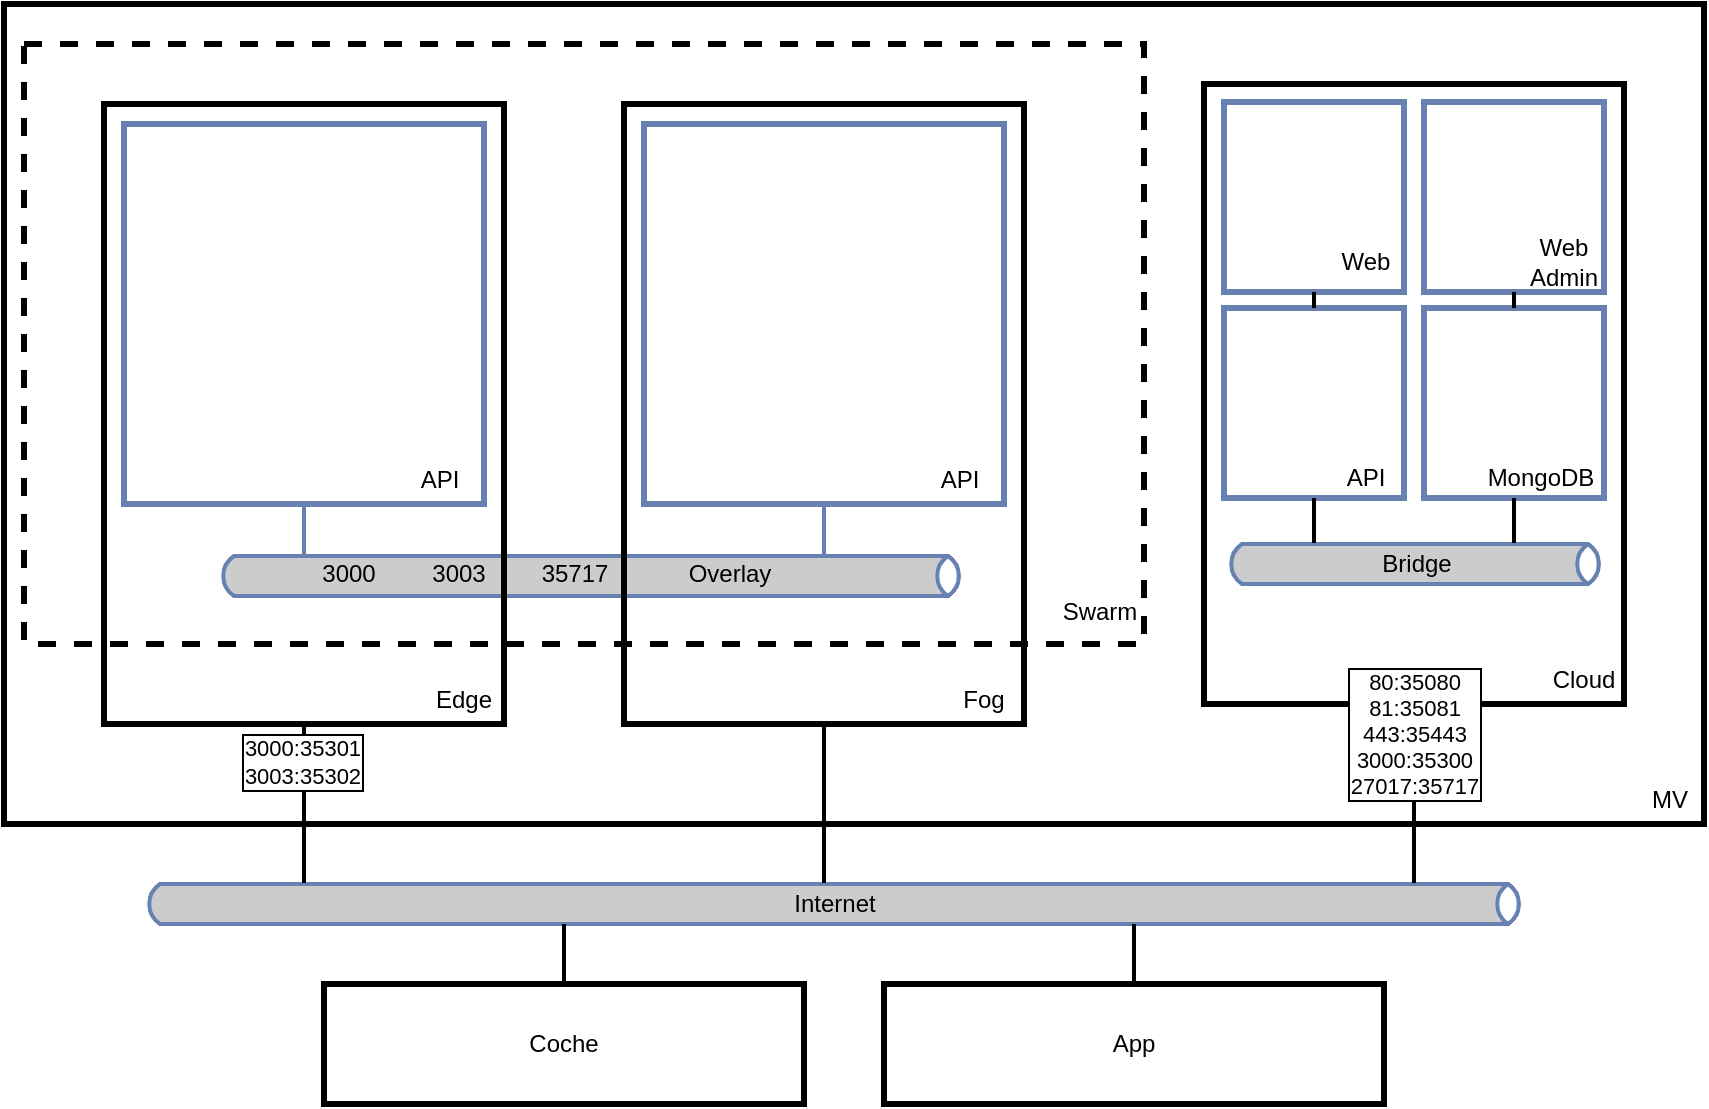 <mxfile version="13.1.11" type="google"><diagram name="Page-1" id="c37626ed-c26b-45fb-9056-f9ebc6bb27b6"><mxGraphModel dx="1185" dy="662" grid="1" gridSize="10" guides="1" tooltips="1" connect="1" arrows="1" fold="1" page="1" pageScale="1" pageWidth="1100" pageHeight="850" background="#ffffff" math="0" shadow="0"><root><mxCell id="0"/><mxCell id="1" parent="0"/><mxCell id="R8dLk0AMBDcuiYHdGRFN-64" value="" style="group" vertex="1" connectable="0" parent="1"><mxGeometry x="730" y="190" width="210" height="310" as="geometry"/></mxCell><mxCell id="R8dLk0AMBDcuiYHdGRFN-39" value="" style="rounded=0;whiteSpace=wrap;html=1;strokeColor=#000000;strokeWidth=3;fillColor=none;fontColor=#000000;" vertex="1" parent="R8dLk0AMBDcuiYHdGRFN-64"><mxGeometry width="210" height="310" as="geometry"/></mxCell><mxCell id="R8dLk0AMBDcuiYHdGRFN-40" value="" style="rounded=0;whiteSpace=wrap;html=1;fillColor=none;strokeWidth=3;strokeColor=#6881B3;" vertex="1" parent="R8dLk0AMBDcuiYHdGRFN-64"><mxGeometry x="110" y="9" width="90" height="95" as="geometry"/></mxCell><mxCell id="R8dLk0AMBDcuiYHdGRFN-41" value="" style="rounded=0;whiteSpace=wrap;html=1;fillColor=none;strokeWidth=3;strokeColor=#6881B3;" vertex="1" parent="R8dLk0AMBDcuiYHdGRFN-64"><mxGeometry x="10" y="9" width="90" height="95" as="geometry"/></mxCell><mxCell id="R8dLk0AMBDcuiYHdGRFN-42" value="" style="rounded=0;whiteSpace=wrap;html=1;fillColor=none;strokeWidth=3;strokeColor=#6881B3;" vertex="1" parent="R8dLk0AMBDcuiYHdGRFN-64"><mxGeometry x="110" y="112" width="90" height="95" as="geometry"/></mxCell><mxCell id="R8dLk0AMBDcuiYHdGRFN-43" value="" style="rounded=0;whiteSpace=wrap;html=1;fillColor=none;strokeWidth=3;strokeColor=#6881B3;" vertex="1" parent="R8dLk0AMBDcuiYHdGRFN-64"><mxGeometry x="10" y="112" width="90" height="95" as="geometry"/></mxCell><mxCell id="R8dLk0AMBDcuiYHdGRFN-44" value="Web" style="text;html=1;strokeColor=none;fillColor=none;align=center;verticalAlign=middle;whiteSpace=wrap;rounded=0;fontColor=#000000;" vertex="1" parent="R8dLk0AMBDcuiYHdGRFN-64"><mxGeometry x="61" y="79" width="40" height="20" as="geometry"/></mxCell><mxCell id="R8dLk0AMBDcuiYHdGRFN-45" value="Web Admin" style="text;html=1;strokeColor=none;fillColor=none;align=center;verticalAlign=middle;whiteSpace=wrap;rounded=0;fontColor=#000000;" vertex="1" parent="R8dLk0AMBDcuiYHdGRFN-64"><mxGeometry x="160" y="79" width="40" height="20" as="geometry"/></mxCell><mxCell id="R8dLk0AMBDcuiYHdGRFN-46" value="MongoDB" style="text;html=1;strokeColor=none;fillColor=none;align=center;verticalAlign=middle;whiteSpace=wrap;rounded=0;fontColor=#000000;" vertex="1" parent="R8dLk0AMBDcuiYHdGRFN-64"><mxGeometry x="140" y="187" width="57" height="20" as="geometry"/></mxCell><mxCell id="R8dLk0AMBDcuiYHdGRFN-47" value="API" style="text;html=1;strokeColor=none;fillColor=none;align=center;verticalAlign=middle;whiteSpace=wrap;rounded=0;fontColor=#000000;" vertex="1" parent="R8dLk0AMBDcuiYHdGRFN-64"><mxGeometry x="61" y="187" width="40" height="20" as="geometry"/></mxCell><mxCell id="R8dLk0AMBDcuiYHdGRFN-50" value="Cloud" style="text;html=1;strokeColor=none;fillColor=none;align=center;verticalAlign=middle;whiteSpace=wrap;rounded=0;fontColor=#000000;" vertex="1" parent="R8dLk0AMBDcuiYHdGRFN-64"><mxGeometry x="170" y="288" width="40" height="20" as="geometry"/></mxCell><mxCell id="R8dLk0AMBDcuiYHdGRFN-52" value="Bridge" style="html=1;outlineConnect=0;fillColor=#CCCCCC;strokeColor=#6881B3;gradientColor=none;gradientDirection=north;strokeWidth=2;shape=mxgraph.networks.bus;gradientColor=none;gradientDirection=north;fontColor=#000000;perimeter=backbonePerimeter;backboneSize=20;" vertex="1" parent="R8dLk0AMBDcuiYHdGRFN-64"><mxGeometry x="11" y="230" width="189" height="20" as="geometry"/></mxCell><mxCell id="R8dLk0AMBDcuiYHdGRFN-56" value="" style="endArrow=none;html=1;strokeColor=#000000;strokeWidth=2;fillColor=#ffffff;fontColor=#000000;entryX=0.5;entryY=1;entryDx=0;entryDy=0;exitX=0.5;exitY=0;exitDx=0;exitDy=0;rounded=0;" edge="1" parent="R8dLk0AMBDcuiYHdGRFN-64" source="R8dLk0AMBDcuiYHdGRFN-42" target="R8dLk0AMBDcuiYHdGRFN-40"><mxGeometry width="50" height="50" relative="1" as="geometry"><mxPoint x="935" y="322" as="sourcePoint"/><mxPoint x="935" y="314" as="targetPoint"/></mxGeometry></mxCell><mxCell id="R8dLk0AMBDcuiYHdGRFN-55" value="" style="endArrow=none;html=1;strokeColor=#000000;strokeWidth=2;fillColor=#ffffff;fontColor=#000000;entryX=0.5;entryY=1;entryDx=0;entryDy=0;exitX=0.5;exitY=0;exitDx=0;exitDy=0;rounded=0;" edge="1" parent="R8dLk0AMBDcuiYHdGRFN-64" source="R8dLk0AMBDcuiYHdGRFN-43" target="R8dLk0AMBDcuiYHdGRFN-41"><mxGeometry width="50" height="50" relative="1" as="geometry"><mxPoint x="900" y="340" as="sourcePoint"/><mxPoint x="950" y="290" as="targetPoint"/></mxGeometry></mxCell><mxCell id="R8dLk0AMBDcuiYHdGRFN-57" value="" style="endArrow=none;html=1;strokeColor=#000000;strokeWidth=2;fillColor=#ffffff;fontColor=#000000;entryX=0.5;entryY=1;entryDx=0;entryDy=0;rounded=0;" edge="1" parent="R8dLk0AMBDcuiYHdGRFN-64" source="R8dLk0AMBDcuiYHdGRFN-52" target="R8dLk0AMBDcuiYHdGRFN-42"><mxGeometry width="50" height="50" relative="1" as="geometry"><mxPoint x="1035" y="322" as="sourcePoint"/><mxPoint x="1035" y="314" as="targetPoint"/></mxGeometry></mxCell><mxCell id="R8dLk0AMBDcuiYHdGRFN-58" value="" style="endArrow=none;html=1;strokeColor=#000000;strokeWidth=2;fillColor=#ffffff;fontColor=#000000;entryX=0.5;entryY=1;entryDx=0;entryDy=0;rounded=0;" edge="1" parent="R8dLk0AMBDcuiYHdGRFN-64" source="R8dLk0AMBDcuiYHdGRFN-52" target="R8dLk0AMBDcuiYHdGRFN-43"><mxGeometry width="50" height="50" relative="1" as="geometry"><mxPoint x="1035" y="439.233" as="sourcePoint"/><mxPoint x="1035" y="417" as="targetPoint"/></mxGeometry></mxCell><mxCell id="R8dLk0AMBDcuiYHdGRFN-63" value="" style="group" vertex="1" connectable="0" parent="1"><mxGeometry x="140" y="170" width="840" height="390" as="geometry"/></mxCell><mxCell id="R8dLk0AMBDcuiYHdGRFN-66" value="" style="group" vertex="1" connectable="0" parent="R8dLk0AMBDcuiYHdGRFN-63"><mxGeometry x="-10" y="-20" width="850" height="410" as="geometry"/></mxCell><mxCell id="R8dLk0AMBDcuiYHdGRFN-28" value="" style="rounded=0;whiteSpace=wrap;html=1;strokeColor=#000000;strokeWidth=3;fillColor=none;fontColor=#000000;" vertex="1" parent="R8dLk0AMBDcuiYHdGRFN-66"><mxGeometry width="850" height="410" as="geometry"/></mxCell><mxCell id="R8dLk0AMBDcuiYHdGRFN-35" value="MV" style="text;html=1;strokeColor=none;fillColor=none;align=center;verticalAlign=middle;whiteSpace=wrap;rounded=0;fontColor=#000000;" vertex="1" parent="R8dLk0AMBDcuiYHdGRFN-66"><mxGeometry x="815.657" y="388" width="34.343" height="20" as="geometry"/></mxCell><mxCell id="R8dLk0AMBDcuiYHdGRFN-7" value="" style="rounded=0;whiteSpace=wrap;html=1;strokeWidth=3;fillColor=none;dashed=1;" vertex="1" parent="R8dLk0AMBDcuiYHdGRFN-63"><mxGeometry width="560" height="300" as="geometry"/></mxCell><mxCell id="R8dLk0AMBDcuiYHdGRFN-8" value="Swarm" style="text;html=1;strokeColor=none;fillColor=none;align=center;verticalAlign=middle;whiteSpace=wrap;rounded=0;dashed=1;" vertex="1" parent="R8dLk0AMBDcuiYHdGRFN-63"><mxGeometry x="522.101" y="274" width="32.464" height="20" as="geometry"/></mxCell><mxCell id="R8dLk0AMBDcuiYHdGRFN-13" value="" style="html=1;outlineConnect=0;fillColor=#CCCCCC;strokeColor=#6881B3;gradientColor=none;gradientDirection=north;strokeWidth=2;shape=mxgraph.networks.bus;gradientColor=none;gradientDirection=north;fontColor=#000000;perimeter=backbonePerimeter;backboneSize=20;" vertex="1" parent="R8dLk0AMBDcuiYHdGRFN-63"><mxGeometry x="97" y="251" width="373" height="30" as="geometry"/></mxCell><mxCell id="R8dLk0AMBDcuiYHdGRFN-5" value="" style="rounded=0;whiteSpace=wrap;html=1;fillColor=none;strokeWidth=3;strokeColor=#6881B3;" vertex="1" parent="R8dLk0AMBDcuiYHdGRFN-63"><mxGeometry x="310" y="40" width="180" height="190" as="geometry"/></mxCell><mxCell id="R8dLk0AMBDcuiYHdGRFN-69" style="edgeStyle=none;rounded=0;orthogonalLoop=1;jettySize=auto;html=1;endArrow=none;endFill=0;strokeColor=#6881B3;strokeWidth=2;fillColor=#ffffff;fontColor=#000000;" edge="1" parent="R8dLk0AMBDcuiYHdGRFN-63" source="R8dLk0AMBDcuiYHdGRFN-5" target="R8dLk0AMBDcuiYHdGRFN-13"><mxGeometry relative="1" as="geometry"/></mxCell><mxCell id="R8dLk0AMBDcuiYHdGRFN-18" value="" style="rounded=0;whiteSpace=wrap;html=1;strokeColor=#000000;strokeWidth=3;fillColor=none;fontColor=#000000;" vertex="1" parent="1"><mxGeometry x="440" y="200" width="200" height="310" as="geometry"/></mxCell><mxCell id="R8dLk0AMBDcuiYHdGRFN-16" value="" style="rounded=0;whiteSpace=wrap;html=1;strokeColor=#000000;strokeWidth=3;fillColor=none;fontColor=#000000;" vertex="1" parent="1"><mxGeometry x="180" y="200" width="200" height="310" as="geometry"/></mxCell><mxCell id="R8dLk0AMBDcuiYHdGRFN-14" style="edgeStyle=orthogonalEdgeStyle;rounded=0;orthogonalLoop=1;jettySize=auto;html=1;strokeWidth=2;endArrow=none;endFill=0;strokeColor=#6881B3;" edge="1" parent="1" source="R8dLk0AMBDcuiYHdGRFN-1" target="R8dLk0AMBDcuiYHdGRFN-13"><mxGeometry relative="1" as="geometry"><Array as="points"><mxPoint x="280" y="410"/><mxPoint x="280" y="410"/></Array></mxGeometry></mxCell><mxCell id="R8dLk0AMBDcuiYHdGRFN-1" value="" style="rounded=0;whiteSpace=wrap;html=1;fillColor=none;strokeWidth=3;strokeColor=#6881B3;" vertex="1" parent="1"><mxGeometry x="190" y="210" width="180" height="190" as="geometry"/></mxCell><mxCell id="R8dLk0AMBDcuiYHdGRFN-2" value="API" style="text;html=1;strokeColor=none;fillColor=none;align=center;verticalAlign=middle;whiteSpace=wrap;rounded=0;" vertex="1" parent="1"><mxGeometry x="328" y="378" width="40" height="20" as="geometry"/></mxCell><mxCell id="R8dLk0AMBDcuiYHdGRFN-32" value="Internet" style="html=1;outlineConnect=0;fillColor=#CCCCCC;strokeColor=#6881B3;gradientColor=none;gradientDirection=north;strokeWidth=2;shape=mxgraph.networks.bus;gradientColor=none;gradientDirection=north;fontColor=#000000;perimeter=backbonePerimeter;backboneSize=20;" vertex="1" parent="1"><mxGeometry x="200" y="590" width="690" height="20" as="geometry"/></mxCell><mxCell id="R8dLk0AMBDcuiYHdGRFN-33" value="" style="endArrow=none;html=1;strokeColor=#000000;strokeWidth=2;fillColor=#ffffff;fontColor=#000000;entryX=0.5;entryY=1;entryDx=0;entryDy=0;" edge="1" parent="1" source="R8dLk0AMBDcuiYHdGRFN-32" target="R8dLk0AMBDcuiYHdGRFN-16"><mxGeometry width="50" height="50" relative="1" as="geometry"><mxPoint x="230" y="730" as="sourcePoint"/><mxPoint x="280" y="680" as="targetPoint"/></mxGeometry></mxCell><mxCell id="R8dLk0AMBDcuiYHdGRFN-76" value="3000:35301&lt;br&gt;3003:35302" style="edgeLabel;html=1;align=center;verticalAlign=middle;resizable=0;points=[];fontColor=#000000;labelBorderColor=#000000;" vertex="1" connectable="0" parent="R8dLk0AMBDcuiYHdGRFN-33"><mxGeometry x="0.517" y="1" relative="1" as="geometry"><mxPoint as="offset"/></mxGeometry></mxCell><mxCell id="R8dLk0AMBDcuiYHdGRFN-36" value="" style="endArrow=none;html=1;strokeColor=#000000;strokeWidth=2;fillColor=#ffffff;fontColor=#000000;entryX=0.5;entryY=1;entryDx=0;entryDy=0;" edge="1" parent="1" source="R8dLk0AMBDcuiYHdGRFN-32" target="R8dLk0AMBDcuiYHdGRFN-18"><mxGeometry width="50" height="50" relative="1" as="geometry"><mxPoint x="800" y="650" as="sourcePoint"/><mxPoint x="850" y="600" as="targetPoint"/></mxGeometry></mxCell><mxCell id="R8dLk0AMBDcuiYHdGRFN-51" style="edgeStyle=orthogonalEdgeStyle;rounded=0;orthogonalLoop=1;jettySize=auto;html=1;endArrow=none;endFill=0;strokeColor=#000000;strokeWidth=2;fillColor=#ffffff;fontColor=#000000;" edge="1" parent="1" source="R8dLk0AMBDcuiYHdGRFN-39" target="R8dLk0AMBDcuiYHdGRFN-32"><mxGeometry relative="1" as="geometry"><Array as="points"><mxPoint x="835" y="530"/><mxPoint x="835" y="530"/></Array></mxGeometry></mxCell><mxCell id="R8dLk0AMBDcuiYHdGRFN-77" value="80:35080&lt;br&gt;81:35081&lt;br&gt;443:35443&lt;br&gt;3000:35300&lt;br&gt;27017:35717" style="edgeLabel;html=1;align=center;verticalAlign=middle;resizable=0;points=[];fontColor=#000000;labelBackgroundColor=#ffffff;labelBorderColor=#000000;" vertex="1" connectable="0" parent="R8dLk0AMBDcuiYHdGRFN-51"><mxGeometry x="-0.671" relative="1" as="geometry"><mxPoint as="offset"/></mxGeometry></mxCell><mxCell id="R8dLk0AMBDcuiYHdGRFN-49" value="Edge" style="text;html=1;strokeColor=none;fillColor=none;align=center;verticalAlign=middle;whiteSpace=wrap;rounded=0;fontColor=#000000;" vertex="1" parent="1"><mxGeometry x="340" y="488" width="40" height="20" as="geometry"/></mxCell><mxCell id="R8dLk0AMBDcuiYHdGRFN-62" value="" style="group" vertex="1" connectable="0" parent="1"><mxGeometry x="270" y="425" width="290" height="20" as="geometry"/></mxCell><mxCell id="R8dLk0AMBDcuiYHdGRFN-19" value="3000" style="text;html=1;strokeColor=none;fillColor=none;align=center;verticalAlign=middle;whiteSpace=wrap;rounded=0;fontColor=#000000;" vertex="1" parent="R8dLk0AMBDcuiYHdGRFN-62"><mxGeometry width="65.36" height="20" as="geometry"/></mxCell><mxCell id="R8dLk0AMBDcuiYHdGRFN-20" value="3003" style="text;html=1;strokeColor=none;fillColor=none;align=center;verticalAlign=middle;whiteSpace=wrap;rounded=0;fontColor=#000000;" vertex="1" parent="R8dLk0AMBDcuiYHdGRFN-62"><mxGeometry x="65.36" width="44.64" height="20" as="geometry"/></mxCell><mxCell id="R8dLk0AMBDcuiYHdGRFN-21" value="35717" style="text;html=1;strokeColor=none;fillColor=none;align=center;verticalAlign=middle;whiteSpace=wrap;rounded=0;fontColor=#000000;" vertex="1" parent="R8dLk0AMBDcuiYHdGRFN-62"><mxGeometry x="130.72" width="29.28" height="20" as="geometry"/></mxCell><mxCell id="R8dLk0AMBDcuiYHdGRFN-61" value="Overlay" style="text;html=1;strokeColor=none;fillColor=none;align=center;verticalAlign=middle;whiteSpace=wrap;rounded=0;fontColor=#000000;" vertex="1" parent="R8dLk0AMBDcuiYHdGRFN-62"><mxGeometry x="190.001" width="65.909" height="20" as="geometry"/></mxCell><mxCell id="R8dLk0AMBDcuiYHdGRFN-6" value="API" style="text;html=1;strokeColor=none;fillColor=none;align=center;verticalAlign=middle;whiteSpace=wrap;rounded=0;" vertex="1" parent="1"><mxGeometry x="588" y="378" width="40" height="20" as="geometry"/></mxCell><mxCell id="R8dLk0AMBDcuiYHdGRFN-48" value="Fog" style="text;html=1;strokeColor=none;fillColor=none;align=center;verticalAlign=middle;whiteSpace=wrap;rounded=0;fontColor=#000000;" vertex="1" parent="1"><mxGeometry x="600" y="488" width="40" height="20" as="geometry"/></mxCell><mxCell id="R8dLk0AMBDcuiYHdGRFN-73" style="edgeStyle=none;rounded=0;orthogonalLoop=1;jettySize=auto;html=1;endArrow=none;endFill=0;strokeColor=#000000;strokeWidth=2;fillColor=#ffffff;fontColor=#000000;" edge="1" parent="1" source="R8dLk0AMBDcuiYHdGRFN-71" target="R8dLk0AMBDcuiYHdGRFN-32"><mxGeometry relative="1" as="geometry"/></mxCell><mxCell id="R8dLk0AMBDcuiYHdGRFN-71" value="Coche" style="rounded=0;whiteSpace=wrap;html=1;strokeColor=#000000;strokeWidth=3;fillColor=none;fontColor=#000000;" vertex="1" parent="1"><mxGeometry x="290" y="640" width="240" height="60" as="geometry"/></mxCell><mxCell id="R8dLk0AMBDcuiYHdGRFN-74" style="edgeStyle=none;rounded=0;orthogonalLoop=1;jettySize=auto;html=1;endArrow=none;endFill=0;strokeColor=#000000;strokeWidth=2;fillColor=#ffffff;fontColor=#000000;" edge="1" parent="1" source="R8dLk0AMBDcuiYHdGRFN-72" target="R8dLk0AMBDcuiYHdGRFN-32"><mxGeometry relative="1" as="geometry"/></mxCell><mxCell id="R8dLk0AMBDcuiYHdGRFN-72" value="App" style="rounded=0;whiteSpace=wrap;html=1;strokeColor=#000000;strokeWidth=3;fillColor=none;fontColor=#000000;" vertex="1" parent="1"><mxGeometry x="570" y="640" width="250" height="60" as="geometry"/></mxCell></root></mxGraphModel></diagram></mxfile>